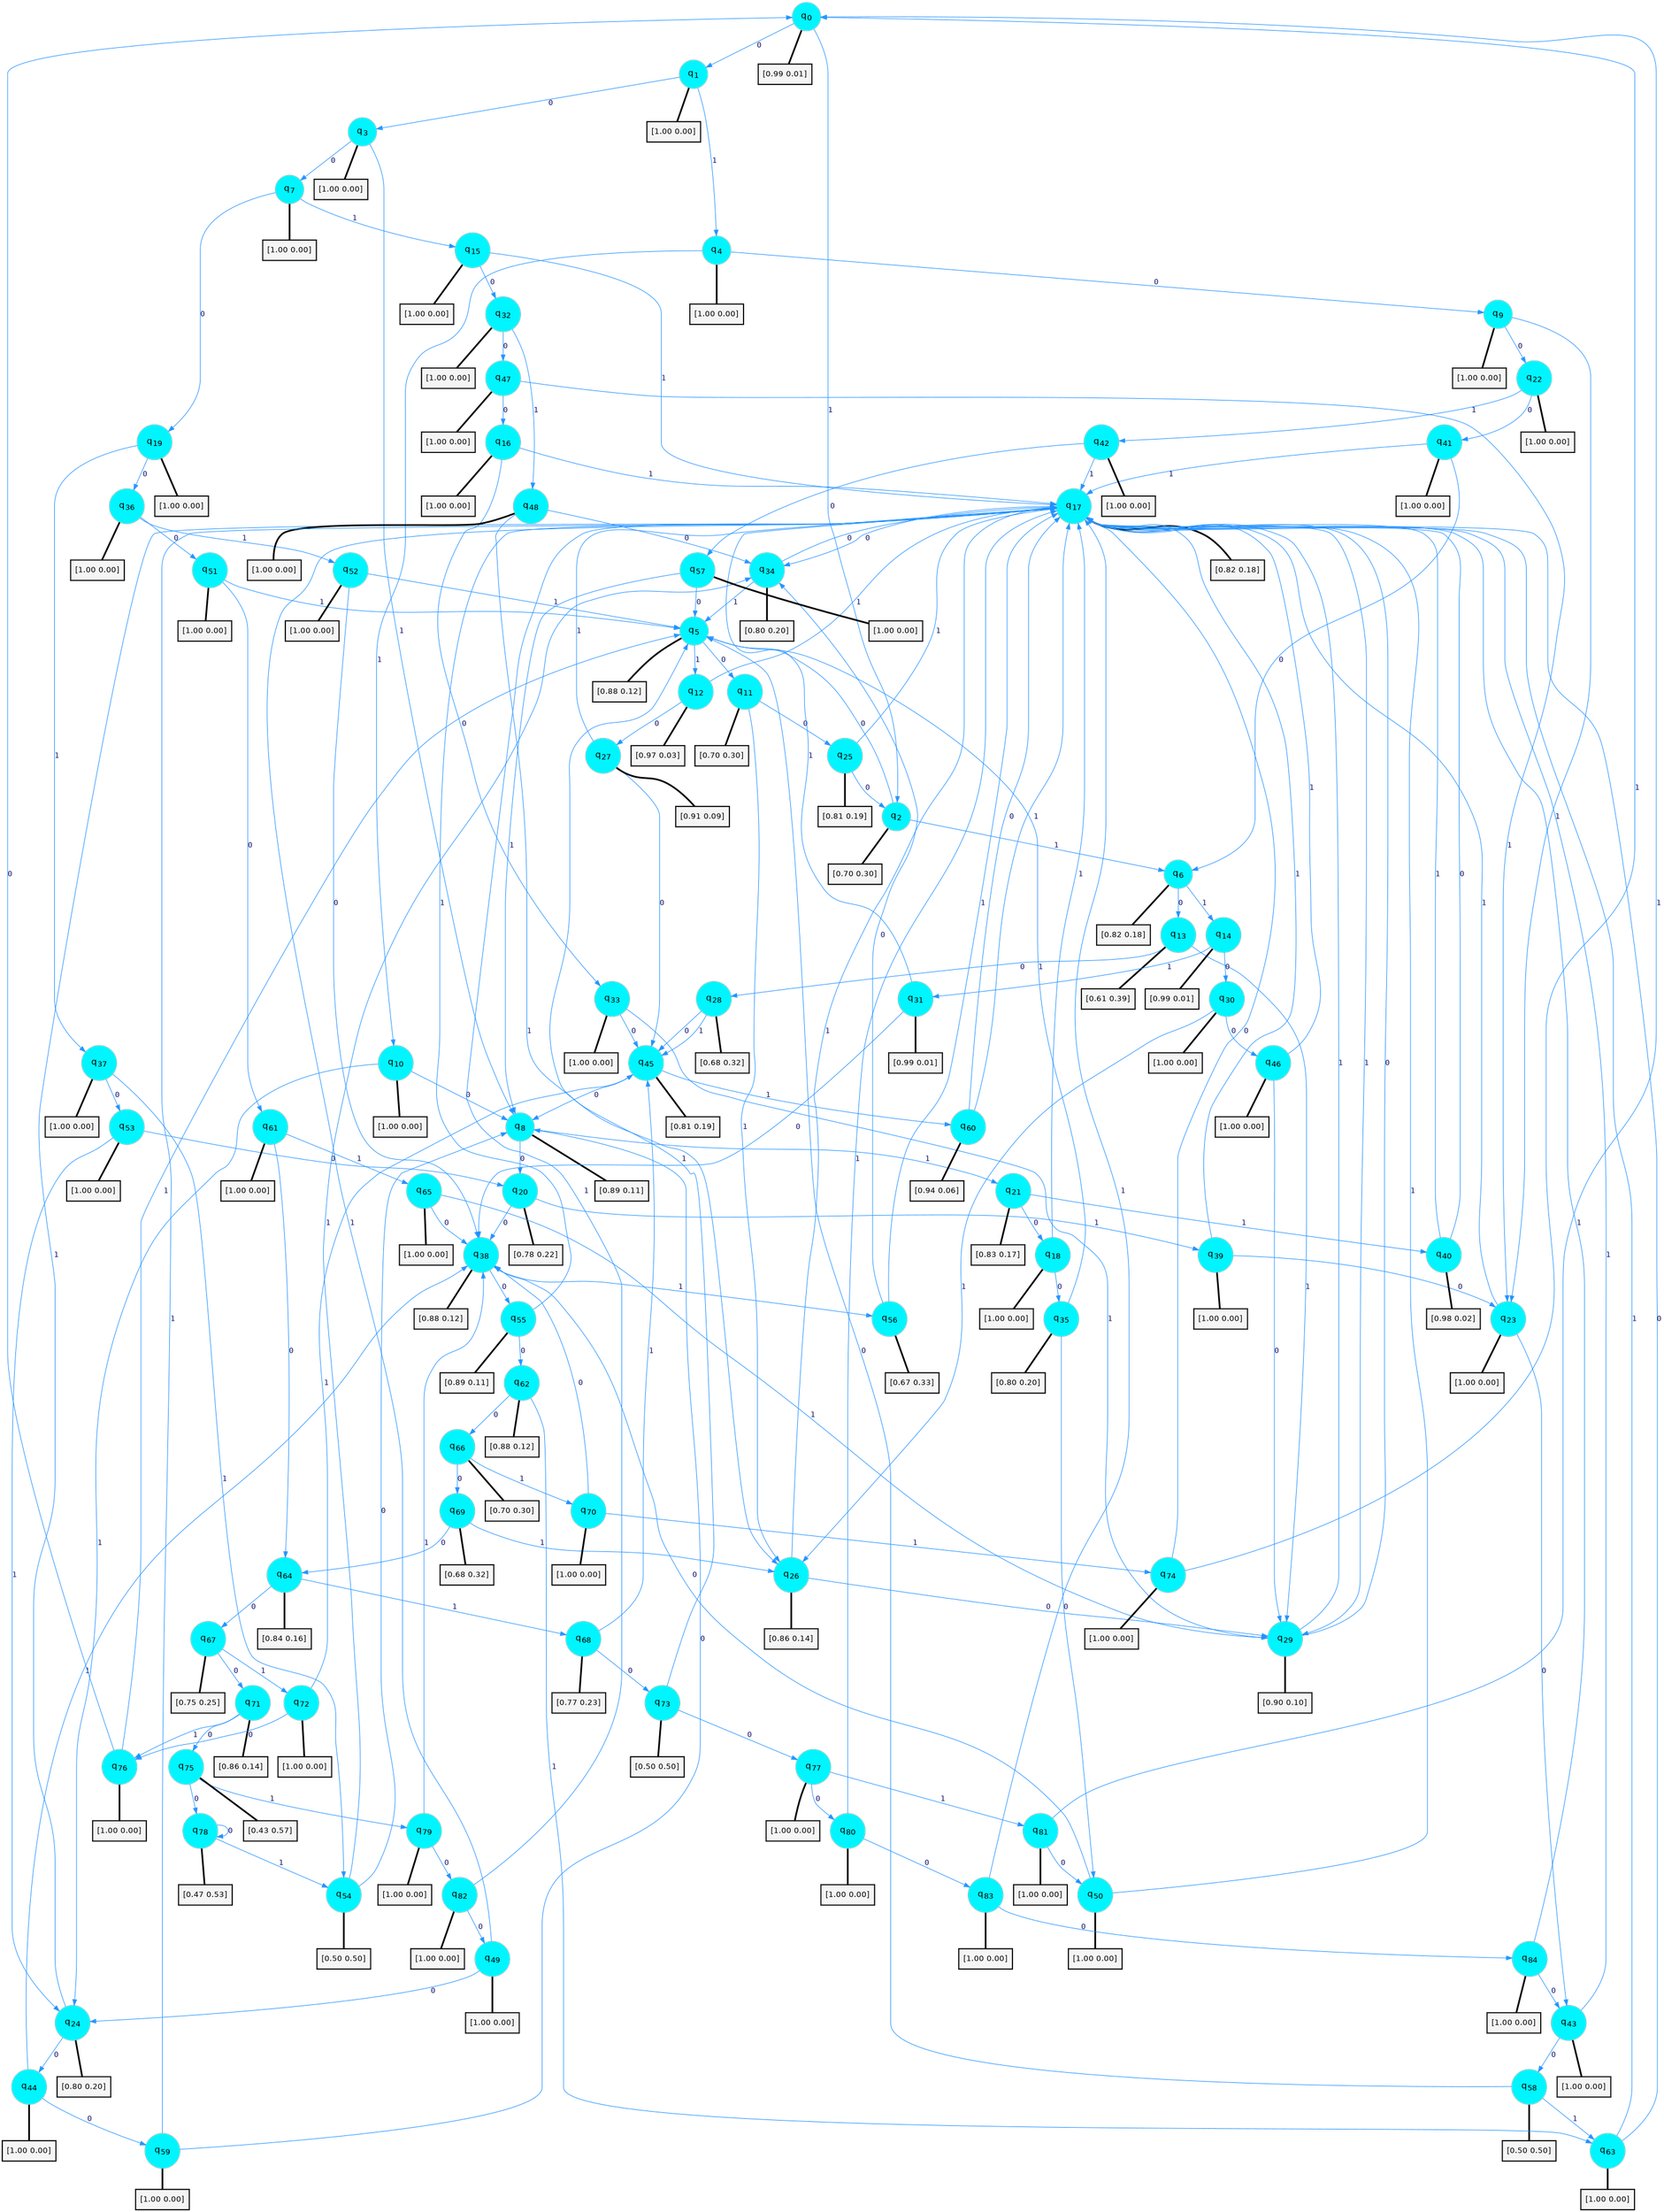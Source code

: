 digraph G {
graph [
bgcolor=transparent, dpi=300, rankdir=TD, size="40,25"];
node [
color=gray, fillcolor=turquoise1, fontcolor=black, fontname=Helvetica, fontsize=16, fontweight=bold, shape=circle, style=filled];
edge [
arrowsize=1, color=dodgerblue1, fontcolor=midnightblue, fontname=courier, fontweight=bold, penwidth=1, style=solid, weight=20];
0[label=<q<SUB>0</SUB>>];
1[label=<q<SUB>1</SUB>>];
2[label=<q<SUB>2</SUB>>];
3[label=<q<SUB>3</SUB>>];
4[label=<q<SUB>4</SUB>>];
5[label=<q<SUB>5</SUB>>];
6[label=<q<SUB>6</SUB>>];
7[label=<q<SUB>7</SUB>>];
8[label=<q<SUB>8</SUB>>];
9[label=<q<SUB>9</SUB>>];
10[label=<q<SUB>10</SUB>>];
11[label=<q<SUB>11</SUB>>];
12[label=<q<SUB>12</SUB>>];
13[label=<q<SUB>13</SUB>>];
14[label=<q<SUB>14</SUB>>];
15[label=<q<SUB>15</SUB>>];
16[label=<q<SUB>16</SUB>>];
17[label=<q<SUB>17</SUB>>];
18[label=<q<SUB>18</SUB>>];
19[label=<q<SUB>19</SUB>>];
20[label=<q<SUB>20</SUB>>];
21[label=<q<SUB>21</SUB>>];
22[label=<q<SUB>22</SUB>>];
23[label=<q<SUB>23</SUB>>];
24[label=<q<SUB>24</SUB>>];
25[label=<q<SUB>25</SUB>>];
26[label=<q<SUB>26</SUB>>];
27[label=<q<SUB>27</SUB>>];
28[label=<q<SUB>28</SUB>>];
29[label=<q<SUB>29</SUB>>];
30[label=<q<SUB>30</SUB>>];
31[label=<q<SUB>31</SUB>>];
32[label=<q<SUB>32</SUB>>];
33[label=<q<SUB>33</SUB>>];
34[label=<q<SUB>34</SUB>>];
35[label=<q<SUB>35</SUB>>];
36[label=<q<SUB>36</SUB>>];
37[label=<q<SUB>37</SUB>>];
38[label=<q<SUB>38</SUB>>];
39[label=<q<SUB>39</SUB>>];
40[label=<q<SUB>40</SUB>>];
41[label=<q<SUB>41</SUB>>];
42[label=<q<SUB>42</SUB>>];
43[label=<q<SUB>43</SUB>>];
44[label=<q<SUB>44</SUB>>];
45[label=<q<SUB>45</SUB>>];
46[label=<q<SUB>46</SUB>>];
47[label=<q<SUB>47</SUB>>];
48[label=<q<SUB>48</SUB>>];
49[label=<q<SUB>49</SUB>>];
50[label=<q<SUB>50</SUB>>];
51[label=<q<SUB>51</SUB>>];
52[label=<q<SUB>52</SUB>>];
53[label=<q<SUB>53</SUB>>];
54[label=<q<SUB>54</SUB>>];
55[label=<q<SUB>55</SUB>>];
56[label=<q<SUB>56</SUB>>];
57[label=<q<SUB>57</SUB>>];
58[label=<q<SUB>58</SUB>>];
59[label=<q<SUB>59</SUB>>];
60[label=<q<SUB>60</SUB>>];
61[label=<q<SUB>61</SUB>>];
62[label=<q<SUB>62</SUB>>];
63[label=<q<SUB>63</SUB>>];
64[label=<q<SUB>64</SUB>>];
65[label=<q<SUB>65</SUB>>];
66[label=<q<SUB>66</SUB>>];
67[label=<q<SUB>67</SUB>>];
68[label=<q<SUB>68</SUB>>];
69[label=<q<SUB>69</SUB>>];
70[label=<q<SUB>70</SUB>>];
71[label=<q<SUB>71</SUB>>];
72[label=<q<SUB>72</SUB>>];
73[label=<q<SUB>73</SUB>>];
74[label=<q<SUB>74</SUB>>];
75[label=<q<SUB>75</SUB>>];
76[label=<q<SUB>76</SUB>>];
77[label=<q<SUB>77</SUB>>];
78[label=<q<SUB>78</SUB>>];
79[label=<q<SUB>79</SUB>>];
80[label=<q<SUB>80</SUB>>];
81[label=<q<SUB>81</SUB>>];
82[label=<q<SUB>82</SUB>>];
83[label=<q<SUB>83</SUB>>];
84[label=<q<SUB>84</SUB>>];
85[label="[0.99 0.01]", shape=box,fontcolor=black, fontname=Helvetica, fontsize=14, penwidth=2, fillcolor=whitesmoke,color=black];
86[label="[1.00 0.00]", shape=box,fontcolor=black, fontname=Helvetica, fontsize=14, penwidth=2, fillcolor=whitesmoke,color=black];
87[label="[0.70 0.30]", shape=box,fontcolor=black, fontname=Helvetica, fontsize=14, penwidth=2, fillcolor=whitesmoke,color=black];
88[label="[1.00 0.00]", shape=box,fontcolor=black, fontname=Helvetica, fontsize=14, penwidth=2, fillcolor=whitesmoke,color=black];
89[label="[1.00 0.00]", shape=box,fontcolor=black, fontname=Helvetica, fontsize=14, penwidth=2, fillcolor=whitesmoke,color=black];
90[label="[0.88 0.12]", shape=box,fontcolor=black, fontname=Helvetica, fontsize=14, penwidth=2, fillcolor=whitesmoke,color=black];
91[label="[0.82 0.18]", shape=box,fontcolor=black, fontname=Helvetica, fontsize=14, penwidth=2, fillcolor=whitesmoke,color=black];
92[label="[1.00 0.00]", shape=box,fontcolor=black, fontname=Helvetica, fontsize=14, penwidth=2, fillcolor=whitesmoke,color=black];
93[label="[0.89 0.11]", shape=box,fontcolor=black, fontname=Helvetica, fontsize=14, penwidth=2, fillcolor=whitesmoke,color=black];
94[label="[1.00 0.00]", shape=box,fontcolor=black, fontname=Helvetica, fontsize=14, penwidth=2, fillcolor=whitesmoke,color=black];
95[label="[1.00 0.00]", shape=box,fontcolor=black, fontname=Helvetica, fontsize=14, penwidth=2, fillcolor=whitesmoke,color=black];
96[label="[0.70 0.30]", shape=box,fontcolor=black, fontname=Helvetica, fontsize=14, penwidth=2, fillcolor=whitesmoke,color=black];
97[label="[0.97 0.03]", shape=box,fontcolor=black, fontname=Helvetica, fontsize=14, penwidth=2, fillcolor=whitesmoke,color=black];
98[label="[0.61 0.39]", shape=box,fontcolor=black, fontname=Helvetica, fontsize=14, penwidth=2, fillcolor=whitesmoke,color=black];
99[label="[0.99 0.01]", shape=box,fontcolor=black, fontname=Helvetica, fontsize=14, penwidth=2, fillcolor=whitesmoke,color=black];
100[label="[1.00 0.00]", shape=box,fontcolor=black, fontname=Helvetica, fontsize=14, penwidth=2, fillcolor=whitesmoke,color=black];
101[label="[1.00 0.00]", shape=box,fontcolor=black, fontname=Helvetica, fontsize=14, penwidth=2, fillcolor=whitesmoke,color=black];
102[label="[0.82 0.18]", shape=box,fontcolor=black, fontname=Helvetica, fontsize=14, penwidth=2, fillcolor=whitesmoke,color=black];
103[label="[1.00 0.00]", shape=box,fontcolor=black, fontname=Helvetica, fontsize=14, penwidth=2, fillcolor=whitesmoke,color=black];
104[label="[1.00 0.00]", shape=box,fontcolor=black, fontname=Helvetica, fontsize=14, penwidth=2, fillcolor=whitesmoke,color=black];
105[label="[0.78 0.22]", shape=box,fontcolor=black, fontname=Helvetica, fontsize=14, penwidth=2, fillcolor=whitesmoke,color=black];
106[label="[0.83 0.17]", shape=box,fontcolor=black, fontname=Helvetica, fontsize=14, penwidth=2, fillcolor=whitesmoke,color=black];
107[label="[1.00 0.00]", shape=box,fontcolor=black, fontname=Helvetica, fontsize=14, penwidth=2, fillcolor=whitesmoke,color=black];
108[label="[1.00 0.00]", shape=box,fontcolor=black, fontname=Helvetica, fontsize=14, penwidth=2, fillcolor=whitesmoke,color=black];
109[label="[0.80 0.20]", shape=box,fontcolor=black, fontname=Helvetica, fontsize=14, penwidth=2, fillcolor=whitesmoke,color=black];
110[label="[0.81 0.19]", shape=box,fontcolor=black, fontname=Helvetica, fontsize=14, penwidth=2, fillcolor=whitesmoke,color=black];
111[label="[0.86 0.14]", shape=box,fontcolor=black, fontname=Helvetica, fontsize=14, penwidth=2, fillcolor=whitesmoke,color=black];
112[label="[0.91 0.09]", shape=box,fontcolor=black, fontname=Helvetica, fontsize=14, penwidth=2, fillcolor=whitesmoke,color=black];
113[label="[0.68 0.32]", shape=box,fontcolor=black, fontname=Helvetica, fontsize=14, penwidth=2, fillcolor=whitesmoke,color=black];
114[label="[0.90 0.10]", shape=box,fontcolor=black, fontname=Helvetica, fontsize=14, penwidth=2, fillcolor=whitesmoke,color=black];
115[label="[1.00 0.00]", shape=box,fontcolor=black, fontname=Helvetica, fontsize=14, penwidth=2, fillcolor=whitesmoke,color=black];
116[label="[0.99 0.01]", shape=box,fontcolor=black, fontname=Helvetica, fontsize=14, penwidth=2, fillcolor=whitesmoke,color=black];
117[label="[1.00 0.00]", shape=box,fontcolor=black, fontname=Helvetica, fontsize=14, penwidth=2, fillcolor=whitesmoke,color=black];
118[label="[1.00 0.00]", shape=box,fontcolor=black, fontname=Helvetica, fontsize=14, penwidth=2, fillcolor=whitesmoke,color=black];
119[label="[0.80 0.20]", shape=box,fontcolor=black, fontname=Helvetica, fontsize=14, penwidth=2, fillcolor=whitesmoke,color=black];
120[label="[0.80 0.20]", shape=box,fontcolor=black, fontname=Helvetica, fontsize=14, penwidth=2, fillcolor=whitesmoke,color=black];
121[label="[1.00 0.00]", shape=box,fontcolor=black, fontname=Helvetica, fontsize=14, penwidth=2, fillcolor=whitesmoke,color=black];
122[label="[1.00 0.00]", shape=box,fontcolor=black, fontname=Helvetica, fontsize=14, penwidth=2, fillcolor=whitesmoke,color=black];
123[label="[0.88 0.12]", shape=box,fontcolor=black, fontname=Helvetica, fontsize=14, penwidth=2, fillcolor=whitesmoke,color=black];
124[label="[1.00 0.00]", shape=box,fontcolor=black, fontname=Helvetica, fontsize=14, penwidth=2, fillcolor=whitesmoke,color=black];
125[label="[0.98 0.02]", shape=box,fontcolor=black, fontname=Helvetica, fontsize=14, penwidth=2, fillcolor=whitesmoke,color=black];
126[label="[1.00 0.00]", shape=box,fontcolor=black, fontname=Helvetica, fontsize=14, penwidth=2, fillcolor=whitesmoke,color=black];
127[label="[1.00 0.00]", shape=box,fontcolor=black, fontname=Helvetica, fontsize=14, penwidth=2, fillcolor=whitesmoke,color=black];
128[label="[1.00 0.00]", shape=box,fontcolor=black, fontname=Helvetica, fontsize=14, penwidth=2, fillcolor=whitesmoke,color=black];
129[label="[1.00 0.00]", shape=box,fontcolor=black, fontname=Helvetica, fontsize=14, penwidth=2, fillcolor=whitesmoke,color=black];
130[label="[0.81 0.19]", shape=box,fontcolor=black, fontname=Helvetica, fontsize=14, penwidth=2, fillcolor=whitesmoke,color=black];
131[label="[1.00 0.00]", shape=box,fontcolor=black, fontname=Helvetica, fontsize=14, penwidth=2, fillcolor=whitesmoke,color=black];
132[label="[1.00 0.00]", shape=box,fontcolor=black, fontname=Helvetica, fontsize=14, penwidth=2, fillcolor=whitesmoke,color=black];
133[label="[1.00 0.00]", shape=box,fontcolor=black, fontname=Helvetica, fontsize=14, penwidth=2, fillcolor=whitesmoke,color=black];
134[label="[1.00 0.00]", shape=box,fontcolor=black, fontname=Helvetica, fontsize=14, penwidth=2, fillcolor=whitesmoke,color=black];
135[label="[1.00 0.00]", shape=box,fontcolor=black, fontname=Helvetica, fontsize=14, penwidth=2, fillcolor=whitesmoke,color=black];
136[label="[1.00 0.00]", shape=box,fontcolor=black, fontname=Helvetica, fontsize=14, penwidth=2, fillcolor=whitesmoke,color=black];
137[label="[1.00 0.00]", shape=box,fontcolor=black, fontname=Helvetica, fontsize=14, penwidth=2, fillcolor=whitesmoke,color=black];
138[label="[1.00 0.00]", shape=box,fontcolor=black, fontname=Helvetica, fontsize=14, penwidth=2, fillcolor=whitesmoke,color=black];
139[label="[0.50 0.50]", shape=box,fontcolor=black, fontname=Helvetica, fontsize=14, penwidth=2, fillcolor=whitesmoke,color=black];
140[label="[0.89 0.11]", shape=box,fontcolor=black, fontname=Helvetica, fontsize=14, penwidth=2, fillcolor=whitesmoke,color=black];
141[label="[0.67 0.33]", shape=box,fontcolor=black, fontname=Helvetica, fontsize=14, penwidth=2, fillcolor=whitesmoke,color=black];
142[label="[1.00 0.00]", shape=box,fontcolor=black, fontname=Helvetica, fontsize=14, penwidth=2, fillcolor=whitesmoke,color=black];
143[label="[0.50 0.50]", shape=box,fontcolor=black, fontname=Helvetica, fontsize=14, penwidth=2, fillcolor=whitesmoke,color=black];
144[label="[1.00 0.00]", shape=box,fontcolor=black, fontname=Helvetica, fontsize=14, penwidth=2, fillcolor=whitesmoke,color=black];
145[label="[0.94 0.06]", shape=box,fontcolor=black, fontname=Helvetica, fontsize=14, penwidth=2, fillcolor=whitesmoke,color=black];
146[label="[1.00 0.00]", shape=box,fontcolor=black, fontname=Helvetica, fontsize=14, penwidth=2, fillcolor=whitesmoke,color=black];
147[label="[0.88 0.12]", shape=box,fontcolor=black, fontname=Helvetica, fontsize=14, penwidth=2, fillcolor=whitesmoke,color=black];
148[label="[1.00 0.00]", shape=box,fontcolor=black, fontname=Helvetica, fontsize=14, penwidth=2, fillcolor=whitesmoke,color=black];
149[label="[0.84 0.16]", shape=box,fontcolor=black, fontname=Helvetica, fontsize=14, penwidth=2, fillcolor=whitesmoke,color=black];
150[label="[1.00 0.00]", shape=box,fontcolor=black, fontname=Helvetica, fontsize=14, penwidth=2, fillcolor=whitesmoke,color=black];
151[label="[0.70 0.30]", shape=box,fontcolor=black, fontname=Helvetica, fontsize=14, penwidth=2, fillcolor=whitesmoke,color=black];
152[label="[0.75 0.25]", shape=box,fontcolor=black, fontname=Helvetica, fontsize=14, penwidth=2, fillcolor=whitesmoke,color=black];
153[label="[0.77 0.23]", shape=box,fontcolor=black, fontname=Helvetica, fontsize=14, penwidth=2, fillcolor=whitesmoke,color=black];
154[label="[0.68 0.32]", shape=box,fontcolor=black, fontname=Helvetica, fontsize=14, penwidth=2, fillcolor=whitesmoke,color=black];
155[label="[1.00 0.00]", shape=box,fontcolor=black, fontname=Helvetica, fontsize=14, penwidth=2, fillcolor=whitesmoke,color=black];
156[label="[0.86 0.14]", shape=box,fontcolor=black, fontname=Helvetica, fontsize=14, penwidth=2, fillcolor=whitesmoke,color=black];
157[label="[1.00 0.00]", shape=box,fontcolor=black, fontname=Helvetica, fontsize=14, penwidth=2, fillcolor=whitesmoke,color=black];
158[label="[0.50 0.50]", shape=box,fontcolor=black, fontname=Helvetica, fontsize=14, penwidth=2, fillcolor=whitesmoke,color=black];
159[label="[1.00 0.00]", shape=box,fontcolor=black, fontname=Helvetica, fontsize=14, penwidth=2, fillcolor=whitesmoke,color=black];
160[label="[0.43 0.57]", shape=box,fontcolor=black, fontname=Helvetica, fontsize=14, penwidth=2, fillcolor=whitesmoke,color=black];
161[label="[1.00 0.00]", shape=box,fontcolor=black, fontname=Helvetica, fontsize=14, penwidth=2, fillcolor=whitesmoke,color=black];
162[label="[1.00 0.00]", shape=box,fontcolor=black, fontname=Helvetica, fontsize=14, penwidth=2, fillcolor=whitesmoke,color=black];
163[label="[0.47 0.53]", shape=box,fontcolor=black, fontname=Helvetica, fontsize=14, penwidth=2, fillcolor=whitesmoke,color=black];
164[label="[1.00 0.00]", shape=box,fontcolor=black, fontname=Helvetica, fontsize=14, penwidth=2, fillcolor=whitesmoke,color=black];
165[label="[1.00 0.00]", shape=box,fontcolor=black, fontname=Helvetica, fontsize=14, penwidth=2, fillcolor=whitesmoke,color=black];
166[label="[1.00 0.00]", shape=box,fontcolor=black, fontname=Helvetica, fontsize=14, penwidth=2, fillcolor=whitesmoke,color=black];
167[label="[1.00 0.00]", shape=box,fontcolor=black, fontname=Helvetica, fontsize=14, penwidth=2, fillcolor=whitesmoke,color=black];
168[label="[1.00 0.00]", shape=box,fontcolor=black, fontname=Helvetica, fontsize=14, penwidth=2, fillcolor=whitesmoke,color=black];
169[label="[1.00 0.00]", shape=box,fontcolor=black, fontname=Helvetica, fontsize=14, penwidth=2, fillcolor=whitesmoke,color=black];
0->1 [label=0];
0->2 [label=1];
0->85 [arrowhead=none, penwidth=3,color=black];
1->3 [label=0];
1->4 [label=1];
1->86 [arrowhead=none, penwidth=3,color=black];
2->5 [label=0];
2->6 [label=1];
2->87 [arrowhead=none, penwidth=3,color=black];
3->7 [label=0];
3->8 [label=1];
3->88 [arrowhead=none, penwidth=3,color=black];
4->9 [label=0];
4->10 [label=1];
4->89 [arrowhead=none, penwidth=3,color=black];
5->11 [label=0];
5->12 [label=1];
5->90 [arrowhead=none, penwidth=3,color=black];
6->13 [label=0];
6->14 [label=1];
6->91 [arrowhead=none, penwidth=3,color=black];
7->19 [label=0];
7->15 [label=1];
7->92 [arrowhead=none, penwidth=3,color=black];
8->20 [label=0];
8->21 [label=1];
8->93 [arrowhead=none, penwidth=3,color=black];
9->22 [label=0];
9->23 [label=1];
9->94 [arrowhead=none, penwidth=3,color=black];
10->8 [label=0];
10->24 [label=1];
10->95 [arrowhead=none, penwidth=3,color=black];
11->25 [label=0];
11->26 [label=1];
11->96 [arrowhead=none, penwidth=3,color=black];
12->27 [label=0];
12->17 [label=1];
12->97 [arrowhead=none, penwidth=3,color=black];
13->28 [label=0];
13->29 [label=1];
13->98 [arrowhead=none, penwidth=3,color=black];
14->30 [label=0];
14->31 [label=1];
14->99 [arrowhead=none, penwidth=3,color=black];
15->32 [label=0];
15->17 [label=1];
15->100 [arrowhead=none, penwidth=3,color=black];
16->33 [label=0];
16->17 [label=1];
16->101 [arrowhead=none, penwidth=3,color=black];
17->34 [label=0];
17->29 [label=1];
17->102 [arrowhead=none, penwidth=3,color=black];
18->35 [label=0];
18->17 [label=1];
18->103 [arrowhead=none, penwidth=3,color=black];
19->36 [label=0];
19->37 [label=1];
19->104 [arrowhead=none, penwidth=3,color=black];
20->38 [label=0];
20->39 [label=1];
20->105 [arrowhead=none, penwidth=3,color=black];
21->18 [label=0];
21->40 [label=1];
21->106 [arrowhead=none, penwidth=3,color=black];
22->41 [label=0];
22->42 [label=1];
22->107 [arrowhead=none, penwidth=3,color=black];
23->43 [label=0];
23->17 [label=1];
23->108 [arrowhead=none, penwidth=3,color=black];
24->44 [label=0];
24->17 [label=1];
24->109 [arrowhead=none, penwidth=3,color=black];
25->2 [label=0];
25->17 [label=1];
25->110 [arrowhead=none, penwidth=3,color=black];
26->29 [label=0];
26->17 [label=1];
26->111 [arrowhead=none, penwidth=3,color=black];
27->45 [label=0];
27->17 [label=1];
27->112 [arrowhead=none, penwidth=3,color=black];
28->45 [label=0];
28->45 [label=1];
28->113 [arrowhead=none, penwidth=3,color=black];
29->17 [label=0];
29->17 [label=1];
29->114 [arrowhead=none, penwidth=3,color=black];
30->46 [label=0];
30->26 [label=1];
30->115 [arrowhead=none, penwidth=3,color=black];
31->38 [label=0];
31->17 [label=1];
31->116 [arrowhead=none, penwidth=3,color=black];
32->47 [label=0];
32->48 [label=1];
32->117 [arrowhead=none, penwidth=3,color=black];
33->45 [label=0];
33->29 [label=1];
33->118 [arrowhead=none, penwidth=3,color=black];
34->17 [label=0];
34->5 [label=1];
34->119 [arrowhead=none, penwidth=3,color=black];
35->50 [label=0];
35->5 [label=1];
35->120 [arrowhead=none, penwidth=3,color=black];
36->51 [label=0];
36->52 [label=1];
36->121 [arrowhead=none, penwidth=3,color=black];
37->53 [label=0];
37->54 [label=1];
37->122 [arrowhead=none, penwidth=3,color=black];
38->55 [label=0];
38->56 [label=1];
38->123 [arrowhead=none, penwidth=3,color=black];
39->23 [label=0];
39->17 [label=1];
39->124 [arrowhead=none, penwidth=3,color=black];
40->17 [label=0];
40->17 [label=1];
40->125 [arrowhead=none, penwidth=3,color=black];
41->6 [label=0];
41->17 [label=1];
41->126 [arrowhead=none, penwidth=3,color=black];
42->57 [label=0];
42->17 [label=1];
42->127 [arrowhead=none, penwidth=3,color=black];
43->58 [label=0];
43->17 [label=1];
43->128 [arrowhead=none, penwidth=3,color=black];
44->59 [label=0];
44->38 [label=1];
44->129 [arrowhead=none, penwidth=3,color=black];
45->8 [label=0];
45->60 [label=1];
45->130 [arrowhead=none, penwidth=3,color=black];
46->29 [label=0];
46->17 [label=1];
46->131 [arrowhead=none, penwidth=3,color=black];
47->16 [label=0];
47->23 [label=1];
47->132 [arrowhead=none, penwidth=3,color=black];
48->34 [label=0];
48->26 [label=1];
48->133 [arrowhead=none, penwidth=3,color=black];
49->24 [label=0];
49->17 [label=1];
49->134 [arrowhead=none, penwidth=3,color=black];
50->38 [label=0];
50->17 [label=1];
50->135 [arrowhead=none, penwidth=3,color=black];
51->61 [label=0];
51->5 [label=1];
51->136 [arrowhead=none, penwidth=3,color=black];
52->38 [label=0];
52->5 [label=1];
52->137 [arrowhead=none, penwidth=3,color=black];
53->20 [label=0];
53->24 [label=1];
53->138 [arrowhead=none, penwidth=3,color=black];
54->8 [label=0];
54->34 [label=1];
54->139 [arrowhead=none, penwidth=3,color=black];
55->62 [label=0];
55->17 [label=1];
55->140 [arrowhead=none, penwidth=3,color=black];
56->34 [label=0];
56->17 [label=1];
56->141 [arrowhead=none, penwidth=3,color=black];
57->5 [label=0];
57->8 [label=1];
57->142 [arrowhead=none, penwidth=3,color=black];
58->5 [label=0];
58->63 [label=1];
58->143 [arrowhead=none, penwidth=3,color=black];
59->8 [label=0];
59->17 [label=1];
59->144 [arrowhead=none, penwidth=3,color=black];
60->17 [label=0];
60->17 [label=1];
60->145 [arrowhead=none, penwidth=3,color=black];
61->64 [label=0];
61->65 [label=1];
61->146 [arrowhead=none, penwidth=3,color=black];
62->66 [label=0];
62->63 [label=1];
62->147 [arrowhead=none, penwidth=3,color=black];
63->17 [label=0];
63->17 [label=1];
63->148 [arrowhead=none, penwidth=3,color=black];
64->67 [label=0];
64->68 [label=1];
64->149 [arrowhead=none, penwidth=3,color=black];
65->38 [label=0];
65->29 [label=1];
65->150 [arrowhead=none, penwidth=3,color=black];
66->69 [label=0];
66->70 [label=1];
66->151 [arrowhead=none, penwidth=3,color=black];
67->71 [label=0];
67->72 [label=1];
67->152 [arrowhead=none, penwidth=3,color=black];
68->73 [label=0];
68->45 [label=1];
68->153 [arrowhead=none, penwidth=3,color=black];
69->64 [label=0];
69->26 [label=1];
69->154 [arrowhead=none, penwidth=3,color=black];
70->38 [label=0];
70->74 [label=1];
70->155 [arrowhead=none, penwidth=3,color=black];
71->75 [label=0];
71->76 [label=1];
71->156 [arrowhead=none, penwidth=3,color=black];
72->76 [label=0];
72->45 [label=1];
72->157 [arrowhead=none, penwidth=3,color=black];
73->77 [label=0];
73->5 [label=1];
73->158 [arrowhead=none, penwidth=3,color=black];
74->17 [label=0];
74->0 [label=1];
74->159 [arrowhead=none, penwidth=3,color=black];
75->78 [label=0];
75->79 [label=1];
75->160 [arrowhead=none, penwidth=3,color=black];
76->0 [label=0];
76->5 [label=1];
76->161 [arrowhead=none, penwidth=3,color=black];
77->80 [label=0];
77->81 [label=1];
77->162 [arrowhead=none, penwidth=3,color=black];
78->78 [label=0];
78->54 [label=1];
78->163 [arrowhead=none, penwidth=3,color=black];
79->82 [label=0];
79->38 [label=1];
79->164 [arrowhead=none, penwidth=3,color=black];
80->83 [label=0];
80->17 [label=1];
80->165 [arrowhead=none, penwidth=3,color=black];
81->50 [label=0];
81->0 [label=1];
81->166 [arrowhead=none, penwidth=3,color=black];
82->49 [label=0];
82->17 [label=1];
82->167 [arrowhead=none, penwidth=3,color=black];
83->84 [label=0];
83->17 [label=1];
83->168 [arrowhead=none, penwidth=3,color=black];
84->43 [label=0];
84->17 [label=1];
84->169 [arrowhead=none, penwidth=3,color=black];
}

